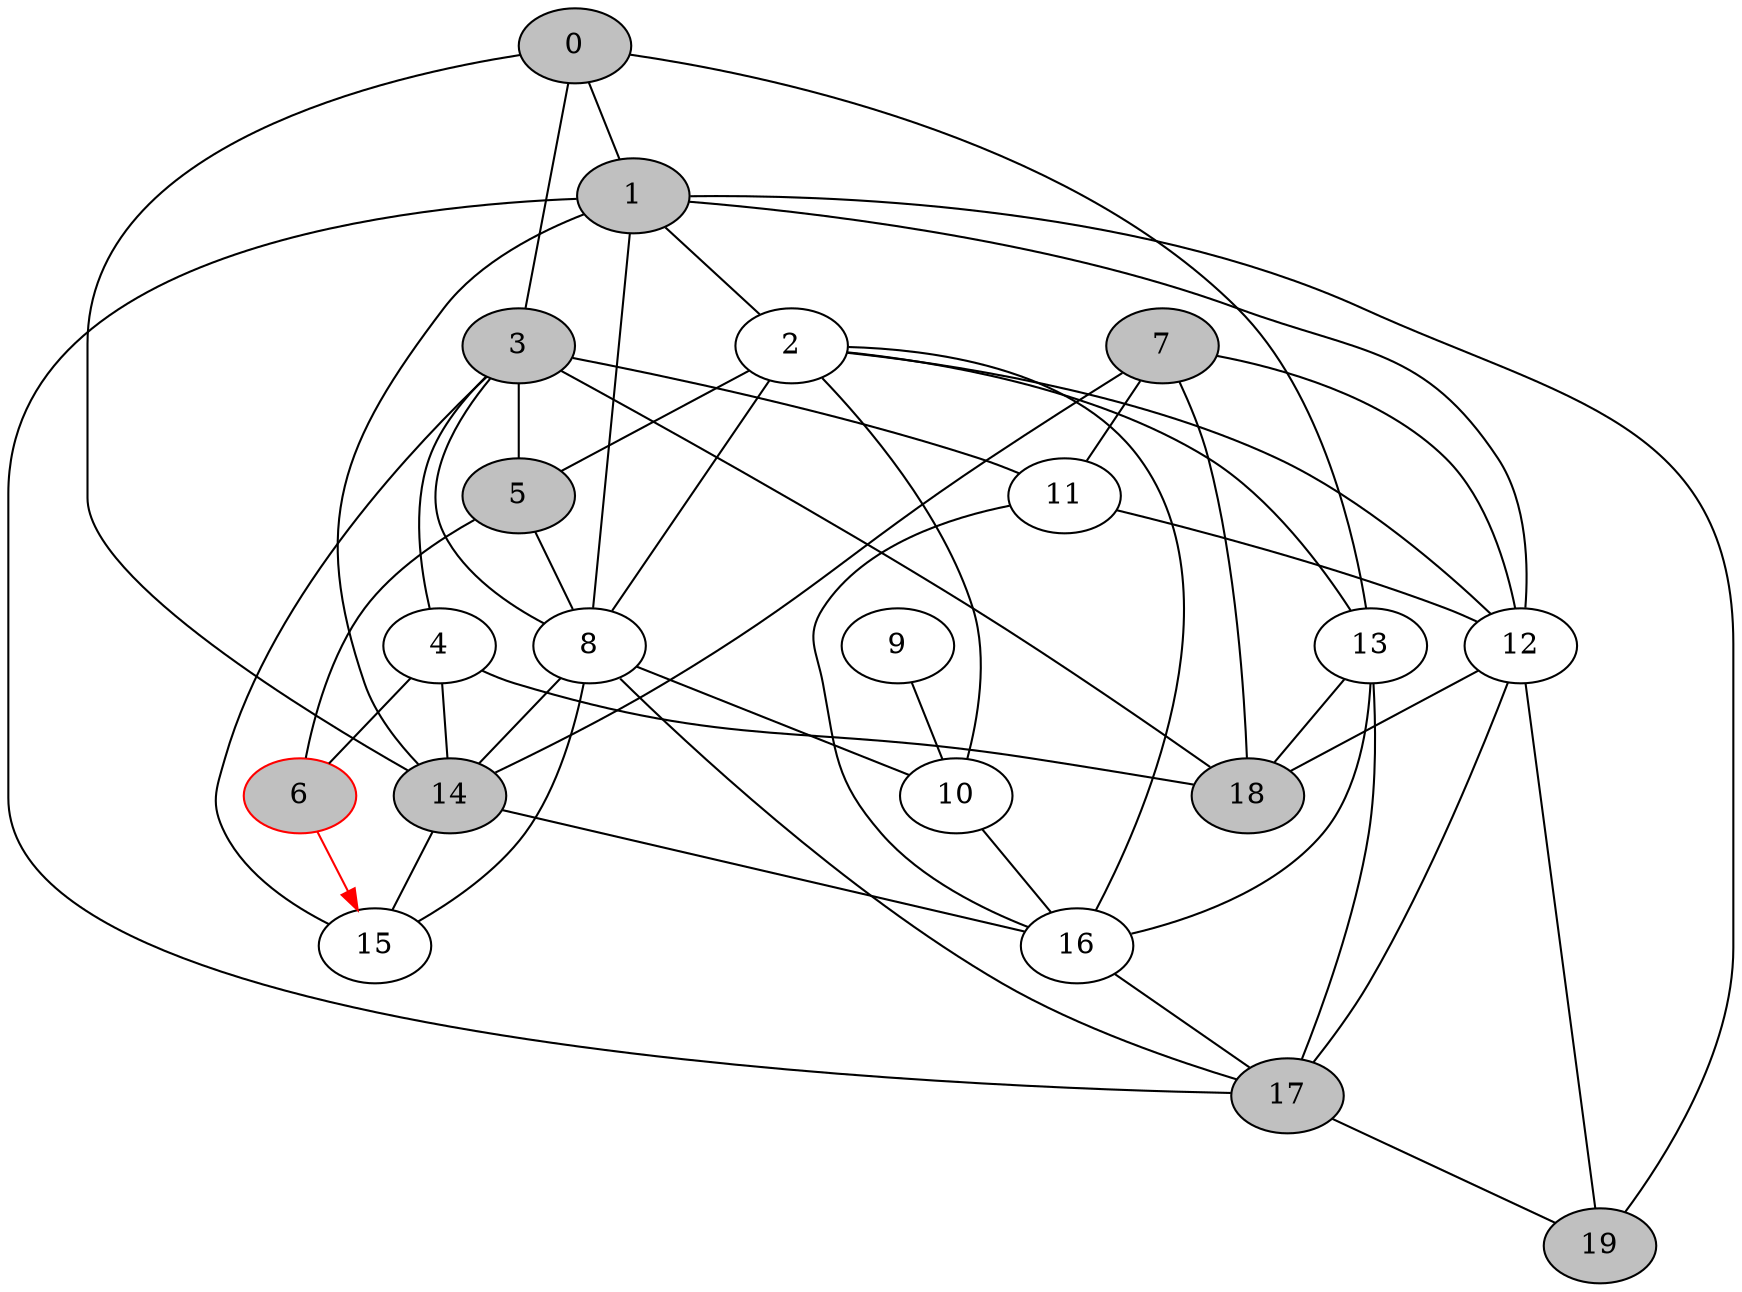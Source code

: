 // network test graph
digraph
{
	0 [fillcolor=gray,style=filled,]
	1 [fillcolor=gray,style=filled,]
	2 []
	3 [fillcolor=gray,style=filled,]
	4 []
	5 [fillcolor=gray,style=filled,]
	6 [fillcolor=gray,style=filled,color=red,]
	7 [fillcolor=gray,style=filled,]
	8 []
	9 []
	10 []
	11 []
	12 []
	13 []
	14 [fillcolor=gray,style=filled,]
	15 []
	16 []
	17 [fillcolor=gray,style=filled,]
	18 [fillcolor=gray,style=filled,]
	19 [fillcolor=gray,style=filled,]
	0 -> 1 [dir=none]
	0 -> 3 [dir=none]
	0 -> 13 [dir=none]
	0 -> 14 [dir=none]
	1 -> 2 [dir=none]
	1 -> 8 [dir=none]
	1 -> 12 [dir=none]
	1 -> 14 [dir=none]
	1 -> 17 [dir=none]
	1 -> 19 [dir=none]
	2 -> 5 [dir=none]
	2 -> 8 [dir=none]
	2 -> 10 [dir=none]
	2 -> 12 [dir=none]
	2 -> 13 [dir=none]
	2 -> 16 [dir=none]
	3 -> 4 [dir=none]
	3 -> 5 [dir=none]
	3 -> 8 [dir=none]
	3 -> 11 [dir=none]
	3 -> 15 [dir=none]
	3 -> 18 [dir=none]
	4 -> 6 [dir=none]
	4 -> 14 [dir=none]
	4 -> 18 [dir=none]
	5 -> 6 [dir=none]
	5 -> 8 [dir=none]
	6 -> 15 [dir=forward,color=red,]
	7 -> 11 [dir=none]
	7 -> 12 [dir=none]
	7 -> 14 [dir=none]
	7 -> 18 [dir=none]
	8 -> 10 [dir=none]
	8 -> 14 [dir=none]
	8 -> 15 [dir=none]
	8 -> 17 [dir=none]
	9 -> 10 [dir=none]
	10 -> 16 [dir=none]
	11 -> 12 [dir=none]
	11 -> 16 [dir=none]
	12 -> 17 [dir=none]
	12 -> 18 [dir=none]
	12 -> 19 [dir=none]
	13 -> 16 [dir=none]
	13 -> 17 [dir=none]
	13 -> 18 [dir=none]
	14 -> 15 [dir=none]
	14 -> 16 [dir=none]
	16 -> 17 [dir=none]
	17 -> 19 [dir=none]
}